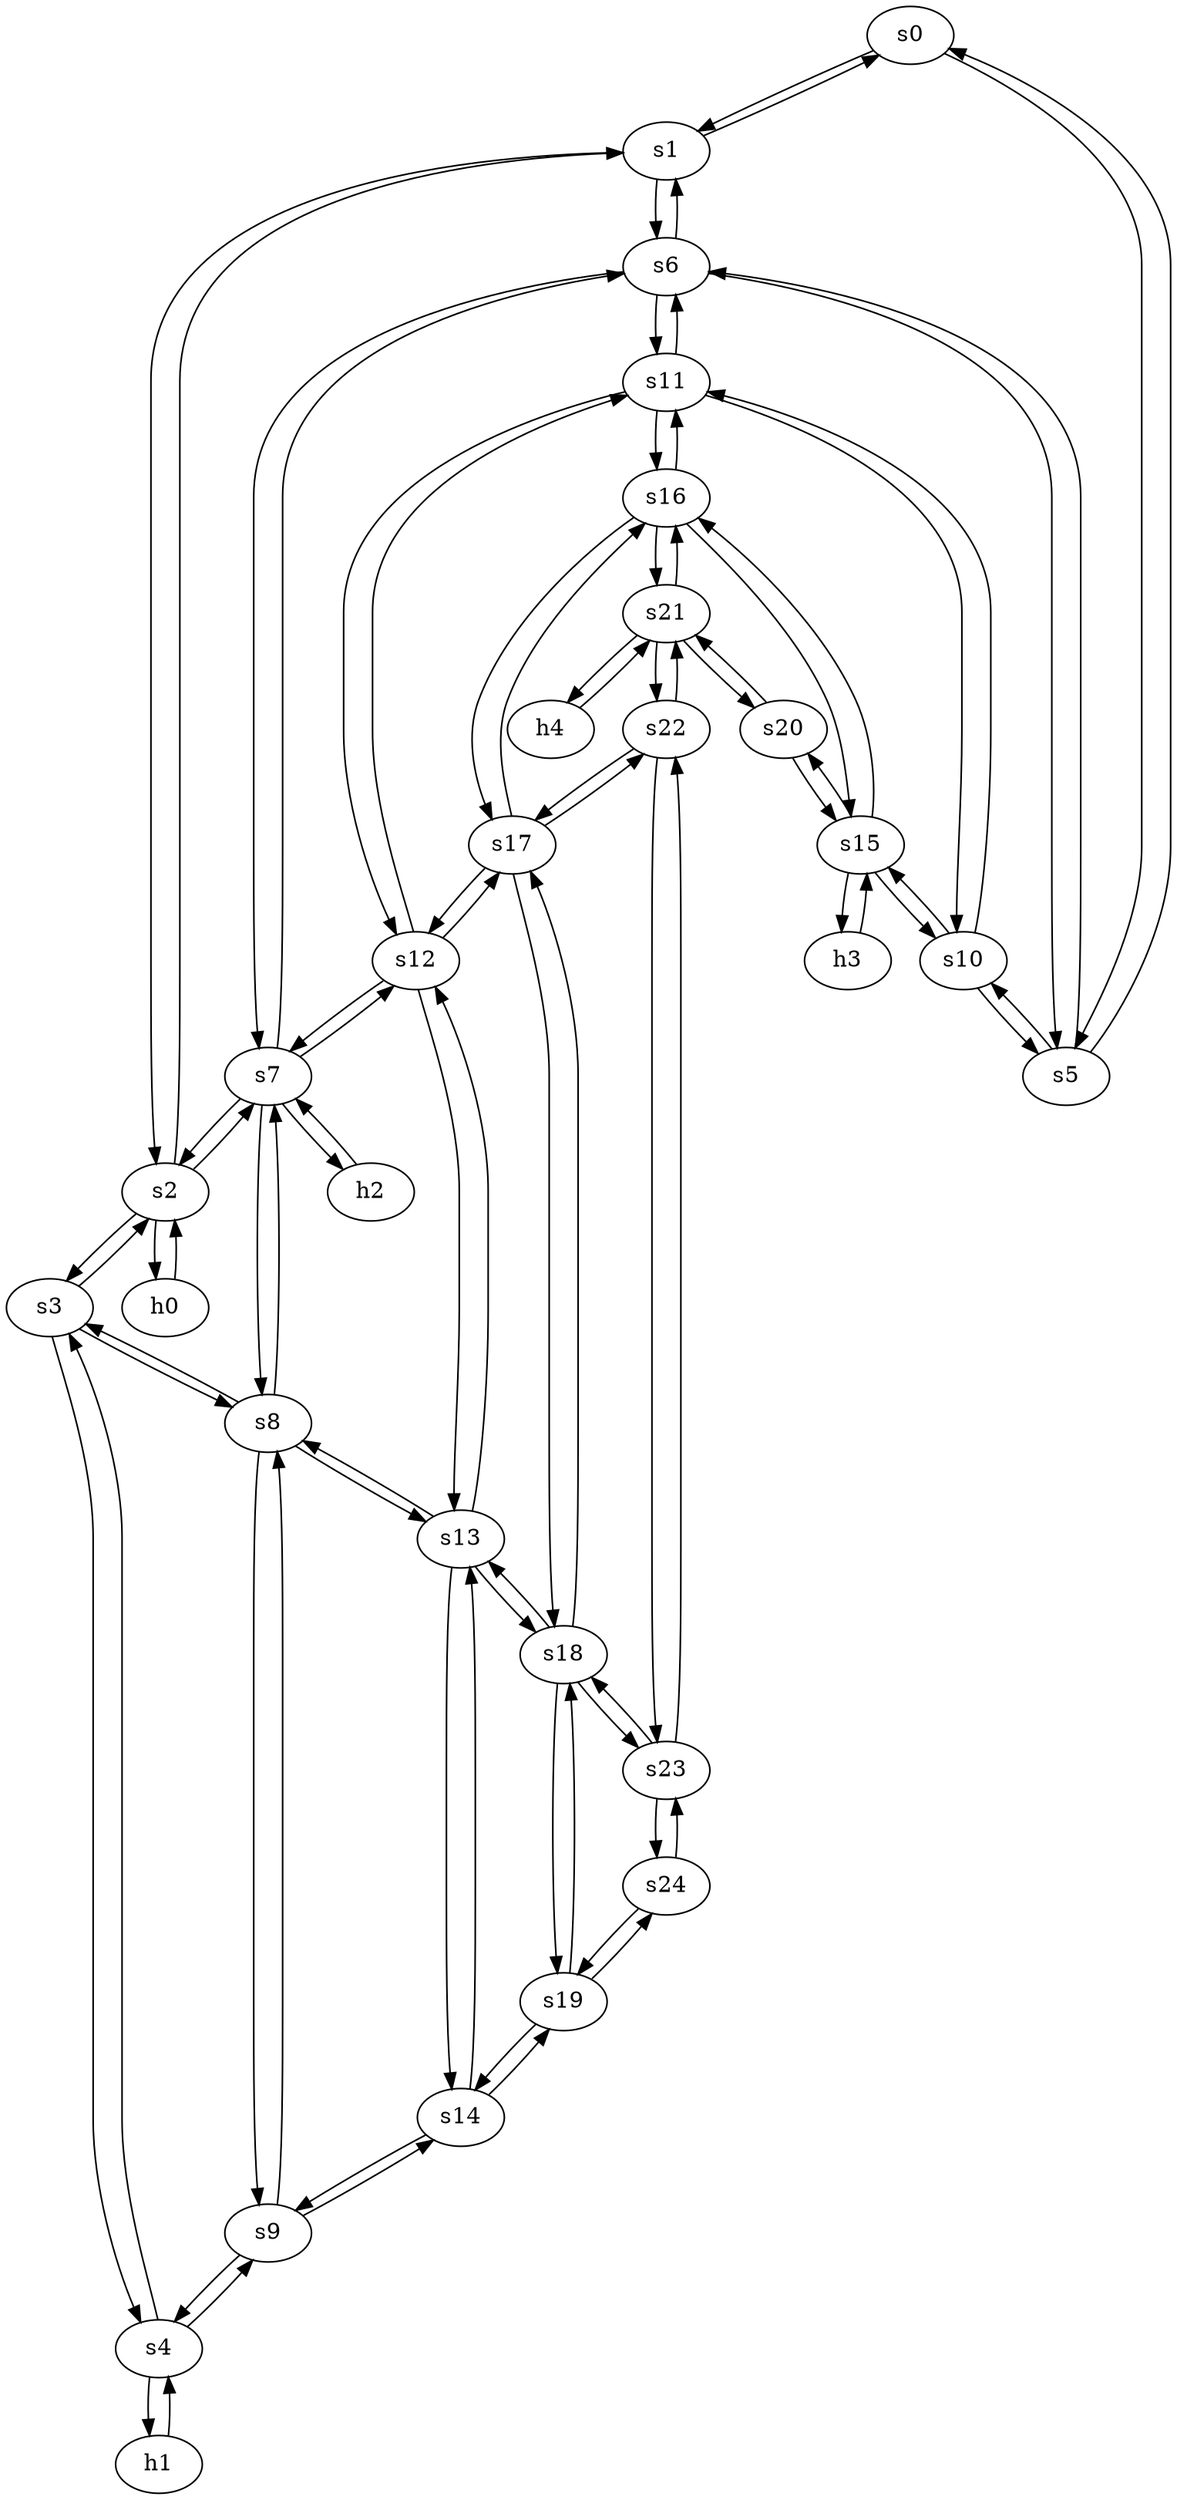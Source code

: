 strict digraph grid5h0{
	s0 [id=0, 
		type=switch];
	s1 [id=1, 
		type=switch];
	h0 [ip="0.0.0.27",
		mac="00:00:00:00:0:27",
		type=host];
	s2 [id=2, 
		type=switch];
	s3 [id=3, 
		type=switch];
	h1 [ip="0.0.0.29",
		mac="00:00:00:00:0:29",
		type=host];
	s4 [id=4, 
		type=switch];
	s5 [id=5, 
		type=switch];
	s6 [id=6, 
		type=switch];
	h2 [ip="0.0.0.32",
		mac="00:00:00:00:0:32",
		type=host];
	s7 [id=7, 
		type=switch];
	s8 [id=8, 
		type=switch];
	s9 [id=9, 
		type=switch];
	s10 [id=10, 
		type=switch];
	s11 [id=11, 
		type=switch];
	s12 [id=12, 
		type=switch];
	s13 [id=13, 
		type=switch];
	s14 [id=14, 
		type=switch];
	h3 [ip="0.0.0.40",
		mac="00:00:00:00:0:40",
		type=host];
	s15 [id=15, 
		type=switch];
	s16 [id=16, 
		type=switch];
	s17 [id=17, 
		type=switch];
	s18 [id=18, 
		type=switch];
	s19 [id=19, 
		type=switch];
	s20 [id=20, 
		type=switch];
	h4 [ip="0.0.0.46",
		mac="00:00:00:00:0:46",
		type=host];
	s21 [id=21, 
		type=switch];
	s22 [id=22, 
		type=switch];
	s23 [id=23, 
		type=switch];
	s24 [id=24, 
		type=switch];
	h0 -> s2  [capacity="100Gbps", 
				cost=1, 
				dst_port=1,
				src_port=1];
	s2 -> h0  [capacity="100Gbps", 
				cost=1, 
				dst_port=1,
				src_port=1];
	h1 -> s4  [capacity="100Gbps", 
				cost=1, 
				dst_port=1,
				src_port=1];
	s4 -> h1  [capacity="100Gbps", 
				cost=1, 
				dst_port=1,
				src_port=1];
	h2 -> s7  [capacity="100Gbps", 
				cost=1, 
				dst_port=1,
				src_port=1];
	s7 -> h2  [capacity="100Gbps", 
				cost=1, 
				dst_port=1,
				src_port=1];
	h3 -> s15  [capacity="100Gbps", 
				cost=1, 
				dst_port=1,
				src_port=1];
	s15 -> h3  [capacity="100Gbps", 
				cost=1, 
				dst_port=1,
				src_port=1];
	h4 -> s21  [capacity="100Gbps", 
				cost=1, 
				dst_port=1,
				src_port=1];
	s21 -> h4  [capacity="100Gbps", 
				cost=1, 
				dst_port=1,
				src_port=1];
	s0 -> s1  [capacity="1Gbps", 
				cost=1, 
				dst_port=1,
				src_port=1];
	s0 -> s5  [capacity="1Gbps", 
				cost=1, 
				dst_port=1,
				src_port=1];
	s1 -> s0  [capacity="1Gbps", 
				cost=1, 
				dst_port=1,
				src_port=1];
	s1 -> s2  [capacity="1Gbps", 
				cost=1, 
				dst_port=1,
				src_port=1];
	s1 -> s6  [capacity="1Gbps", 
				cost=1, 
				dst_port=1,
				src_port=1];
	s2 -> s1  [capacity="1Gbps", 
				cost=1, 
				dst_port=1,
				src_port=1];
	s2 -> s3  [capacity="1Gbps", 
				cost=1, 
				dst_port=1,
				src_port=1];
	s2 -> s7  [capacity="1Gbps", 
				cost=1, 
				dst_port=1,
				src_port=1];
	s3 -> s2  [capacity="1Gbps", 
				cost=1, 
				dst_port=1,
				src_port=1];
	s3 -> s4  [capacity="1Gbps", 
				cost=1, 
				dst_port=1,
				src_port=1];
	s3 -> s8  [capacity="1Gbps", 
				cost=1, 
				dst_port=1,
				src_port=1];
	s4 -> s3  [capacity="1Gbps", 
				cost=1, 
				dst_port=1,
				src_port=1];
	s4 -> s9  [capacity="1Gbps", 
				cost=1, 
				dst_port=1,
				src_port=1];
	s5 -> s0  [capacity="1Gbps", 
				cost=1, 
				dst_port=1,
				src_port=1];
	s5 -> s6  [capacity="1Gbps", 
				cost=1, 
				dst_port=1,
				src_port=1];
	s5 -> s10  [capacity="1Gbps", 
				cost=1, 
				dst_port=1,
				src_port=1];
	s6 -> s1  [capacity="1Gbps", 
				cost=1, 
				dst_port=1,
				src_port=1];
	s6 -> s5  [capacity="1Gbps", 
				cost=1, 
				dst_port=1,
				src_port=1];
	s6 -> s7  [capacity="1Gbps", 
				cost=1, 
				dst_port=1,
				src_port=1];
	s6 -> s11  [capacity="1Gbps", 
				cost=1, 
				dst_port=1,
				src_port=1];
	s7 -> s2  [capacity="1Gbps", 
				cost=1, 
				dst_port=1,
				src_port=1];
	s7 -> s6  [capacity="1Gbps", 
				cost=1, 
				dst_port=1,
				src_port=1];
	s7 -> s8  [capacity="1Gbps", 
				cost=1, 
				dst_port=1,
				src_port=1];
	s7 -> s12  [capacity="1Gbps", 
				cost=1, 
				dst_port=1,
				src_port=1];
	s8 -> s3  [capacity="1Gbps", 
				cost=1, 
				dst_port=1,
				src_port=1];
	s8 -> s7  [capacity="1Gbps", 
				cost=1, 
				dst_port=1,
				src_port=1];
	s8 -> s9  [capacity="1Gbps", 
				cost=1, 
				dst_port=1,
				src_port=1];
	s8 -> s13  [capacity="1Gbps", 
				cost=1, 
				dst_port=1,
				src_port=1];
	s9 -> s4  [capacity="1Gbps", 
				cost=1, 
				dst_port=1,
				src_port=1];
	s9 -> s8  [capacity="1Gbps", 
				cost=1, 
				dst_port=1,
				src_port=1];
	s9 -> s14  [capacity="1Gbps", 
				cost=1, 
				dst_port=1,
				src_port=1];
	s10 -> s5  [capacity="1Gbps", 
				cost=1, 
				dst_port=1,
				src_port=1];
	s10 -> s11  [capacity="1Gbps", 
				cost=1, 
				dst_port=1,
				src_port=1];
	s10 -> s15  [capacity="1Gbps", 
				cost=1, 
				dst_port=1,
				src_port=1];
	s11 -> s6  [capacity="1Gbps", 
				cost=1, 
				dst_port=1,
				src_port=1];
	s11 -> s10  [capacity="1Gbps", 
				cost=1, 
				dst_port=1,
				src_port=1];
	s11 -> s12  [capacity="1Gbps", 
				cost=1, 
				dst_port=1,
				src_port=1];
	s11 -> s16  [capacity="1Gbps", 
				cost=1, 
				dst_port=1,
				src_port=1];
	s12 -> s7  [capacity="1Gbps", 
				cost=1, 
				dst_port=1,
				src_port=1];
	s12 -> s11  [capacity="1Gbps", 
				cost=1, 
				dst_port=1,
				src_port=1];
	s12 -> s13  [capacity="1Gbps", 
				cost=1, 
				dst_port=1,
				src_port=1];
	s12 -> s17  [capacity="1Gbps", 
				cost=1, 
				dst_port=1,
				src_port=1];
	s13 -> s8  [capacity="1Gbps", 
				cost=1, 
				dst_port=1,
				src_port=1];
	s13 -> s12  [capacity="1Gbps", 
				cost=1, 
				dst_port=1,
				src_port=1];
	s13 -> s14  [capacity="1Gbps", 
				cost=1, 
				dst_port=1,
				src_port=1];
	s13 -> s18  [capacity="1Gbps", 
				cost=1, 
				dst_port=1,
				src_port=1];
	s14 -> s9  [capacity="1Gbps", 
				cost=1, 
				dst_port=1,
				src_port=1];
	s14 -> s13  [capacity="1Gbps", 
				cost=1, 
				dst_port=1,
				src_port=1];
	s14 -> s19  [capacity="1Gbps", 
				cost=1, 
				dst_port=1,
				src_port=1];
	s15 -> s10  [capacity="1Gbps", 
				cost=1, 
				dst_port=1,
				src_port=1];
	s15 -> s16  [capacity="1Gbps", 
				cost=1, 
				dst_port=1,
				src_port=1];
	s15 -> s20  [capacity="1Gbps", 
				cost=1, 
				dst_port=1,
				src_port=1];
	s16 -> s11  [capacity="1Gbps", 
				cost=1, 
				dst_port=1,
				src_port=1];
	s16 -> s15  [capacity="1Gbps", 
				cost=1, 
				dst_port=1,
				src_port=1];
	s16 -> s17  [capacity="1Gbps", 
				cost=1, 
				dst_port=1,
				src_port=1];
	s16 -> s21  [capacity="1Gbps", 
				cost=1, 
				dst_port=1,
				src_port=1];
	s17 -> s12  [capacity="1Gbps", 
				cost=1, 
				dst_port=1,
				src_port=1];
	s17 -> s16  [capacity="1Gbps", 
				cost=1, 
				dst_port=1,
				src_port=1];
	s17 -> s18  [capacity="1Gbps", 
				cost=1, 
				dst_port=1,
				src_port=1];
	s17 -> s22  [capacity="1Gbps", 
				cost=1, 
				dst_port=1,
				src_port=1];
	s18 -> s13  [capacity="1Gbps", 
				cost=1, 
				dst_port=1,
				src_port=1];
	s18 -> s17  [capacity="1Gbps", 
				cost=1, 
				dst_port=1,
				src_port=1];
	s18 -> s19  [capacity="1Gbps", 
				cost=1, 
				dst_port=1,
				src_port=1];
	s18 -> s23  [capacity="1Gbps", 
				cost=1, 
				dst_port=1,
				src_port=1];
	s19 -> s14  [capacity="1Gbps", 
				cost=1, 
				dst_port=1,
				src_port=1];
	s19 -> s18  [capacity="1Gbps", 
				cost=1, 
				dst_port=1,
				src_port=1];
	s19 -> s24  [capacity="1Gbps", 
				cost=1, 
				dst_port=1,
				src_port=1];
	s20 -> s15  [capacity="1Gbps", 
				cost=1, 
				dst_port=1,
				src_port=1];
	s20 -> s21  [capacity="1Gbps", 
				cost=1, 
				dst_port=1,
				src_port=1];
	s21 -> s16  [capacity="1Gbps", 
				cost=1, 
				dst_port=1,
				src_port=1];
	s21 -> s20  [capacity="1Gbps", 
				cost=1, 
				dst_port=1,
				src_port=1];
	s21 -> s22  [capacity="1Gbps", 
				cost=1, 
				dst_port=1,
				src_port=1];
	s22 -> s17  [capacity="1Gbps", 
				cost=1, 
				dst_port=1,
				src_port=1];
	s22 -> s21  [capacity="1Gbps", 
				cost=1, 
				dst_port=1,
				src_port=1];
	s22 -> s23  [capacity="1Gbps", 
				cost=1, 
				dst_port=1,
				src_port=1];
	s23 -> s18  [capacity="1Gbps", 
				cost=1, 
				dst_port=1,
				src_port=1];
	s23 -> s22  [capacity="1Gbps", 
				cost=1, 
				dst_port=1,
				src_port=1];
	s23 -> s24  [capacity="1Gbps", 
				cost=1, 
				dst_port=1,
				src_port=1];
	s24 -> s19  [capacity="1Gbps", 
				cost=1, 
				dst_port=1,
				src_port=1];
	s24 -> s23  [capacity="1Gbps", 
				cost=1, 
				dst_port=1,
				src_port=1];
}